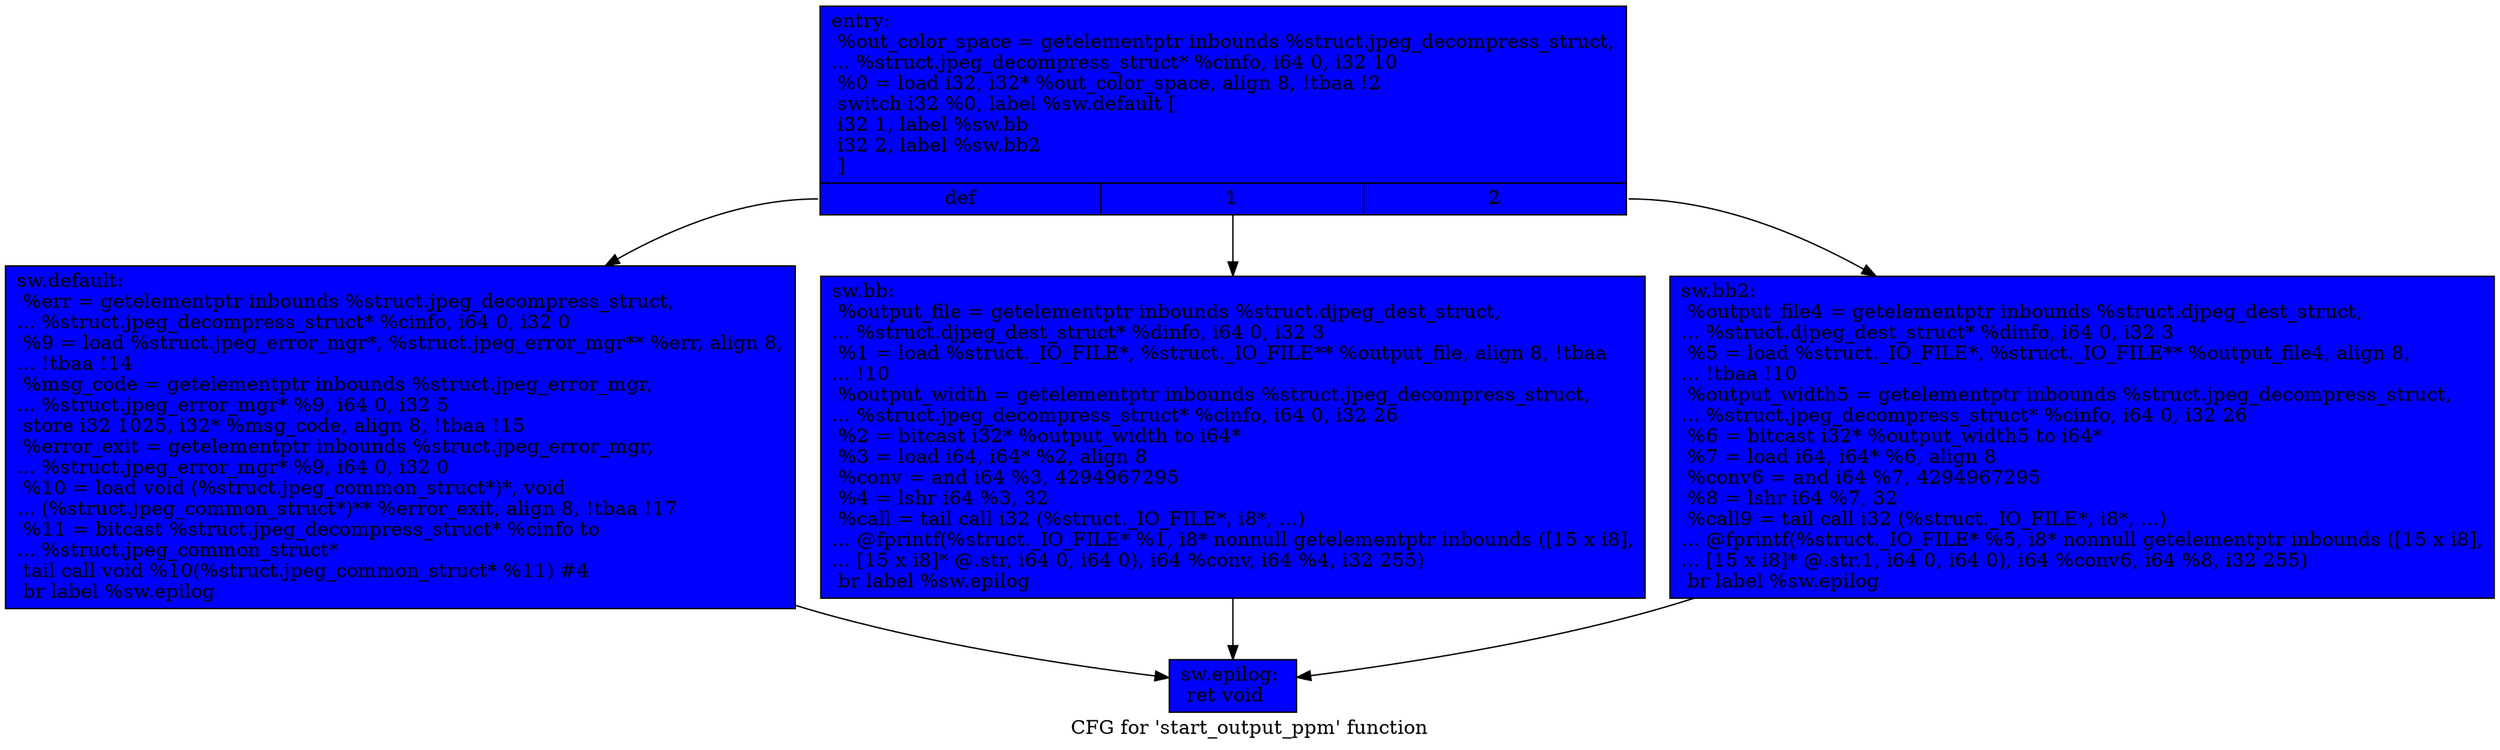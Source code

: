 digraph "CFG for 'start_output_ppm' function" {
	label="CFG for 'start_output_ppm' function";

	Node0x5808bb0 [shape=record, style = filled, fillcolor = blue, label="{entry:\l  %out_color_space = getelementptr inbounds %struct.jpeg_decompress_struct,\l... %struct.jpeg_decompress_struct* %cinfo, i64 0, i32 10\l  %0 = load i32, i32* %out_color_space, align 8, !tbaa !2\l  switch i32 %0, label %sw.default [\l    i32 1, label %sw.bb\l    i32 2, label %sw.bb2\l  ]\l|{<s0>def|<s1>1|<s2>2}}"];
	Node0x5808bb0:s0 -> Node0x58092b0;
	Node0x5808bb0:s1 -> Node0x5809390;
	Node0x5808bb0:s2 -> Node0x5809460;
	Node0x5809390 [shape=record, style = filled, fillcolor = blue, label="{sw.bb:                                            \l  %output_file = getelementptr inbounds %struct.djpeg_dest_struct,\l... %struct.djpeg_dest_struct* %dinfo, i64 0, i32 3\l  %1 = load %struct._IO_FILE*, %struct._IO_FILE** %output_file, align 8, !tbaa\l... !10\l  %output_width = getelementptr inbounds %struct.jpeg_decompress_struct,\l... %struct.jpeg_decompress_struct* %cinfo, i64 0, i32 26\l  %2 = bitcast i32* %output_width to i64*\l  %3 = load i64, i64* %2, align 8\l  %conv = and i64 %3, 4294967295\l  %4 = lshr i64 %3, 32\l  %call = tail call i32 (%struct._IO_FILE*, i8*, ...)\l... @fprintf(%struct._IO_FILE* %1, i8* nonnull getelementptr inbounds ([15 x i8],\l... [15 x i8]* @.str, i64 0, i64 0), i64 %conv, i64 %4, i32 255)\l  br label %sw.epilog\l}"];
	Node0x5809390 -> Node0x580a3a0;
	Node0x5809460 [shape=record, style = filled, fillcolor = blue, label="{sw.bb2:                                           \l  %output_file4 = getelementptr inbounds %struct.djpeg_dest_struct,\l... %struct.djpeg_dest_struct* %dinfo, i64 0, i32 3\l  %5 = load %struct._IO_FILE*, %struct._IO_FILE** %output_file4, align 8,\l... !tbaa !10\l  %output_width5 = getelementptr inbounds %struct.jpeg_decompress_struct,\l... %struct.jpeg_decompress_struct* %cinfo, i64 0, i32 26\l  %6 = bitcast i32* %output_width5 to i64*\l  %7 = load i64, i64* %6, align 8\l  %conv6 = and i64 %7, 4294967295\l  %8 = lshr i64 %7, 32\l  %call9 = tail call i32 (%struct._IO_FILE*, i8*, ...)\l... @fprintf(%struct._IO_FILE* %5, i8* nonnull getelementptr inbounds ([15 x i8],\l... [15 x i8]* @.str.1, i64 0, i64 0), i64 %conv6, i64 %8, i32 255)\l  br label %sw.epilog\l}"];
	Node0x5809460 -> Node0x580a3a0;
	Node0x58092b0 [shape=record, style = filled, fillcolor = blue, label="{sw.default:                                       \l  %err = getelementptr inbounds %struct.jpeg_decompress_struct,\l... %struct.jpeg_decompress_struct* %cinfo, i64 0, i32 0\l  %9 = load %struct.jpeg_error_mgr*, %struct.jpeg_error_mgr** %err, align 8,\l... !tbaa !14\l  %msg_code = getelementptr inbounds %struct.jpeg_error_mgr,\l... %struct.jpeg_error_mgr* %9, i64 0, i32 5\l  store i32 1025, i32* %msg_code, align 8, !tbaa !15\l  %error_exit = getelementptr inbounds %struct.jpeg_error_mgr,\l... %struct.jpeg_error_mgr* %9, i64 0, i32 0\l  %10 = load void (%struct.jpeg_common_struct*)*, void\l... (%struct.jpeg_common_struct*)** %error_exit, align 8, !tbaa !17\l  %11 = bitcast %struct.jpeg_decompress_struct* %cinfo to\l... %struct.jpeg_common_struct*\l  tail call void %10(%struct.jpeg_common_struct* %11) #4\l  br label %sw.epilog\l}"];
	Node0x58092b0 -> Node0x580a3a0;
	Node0x580a3a0 [shape=record, style = filled, fillcolor = blue, label="{sw.epilog:                                        \l  ret void\l}"];
}
